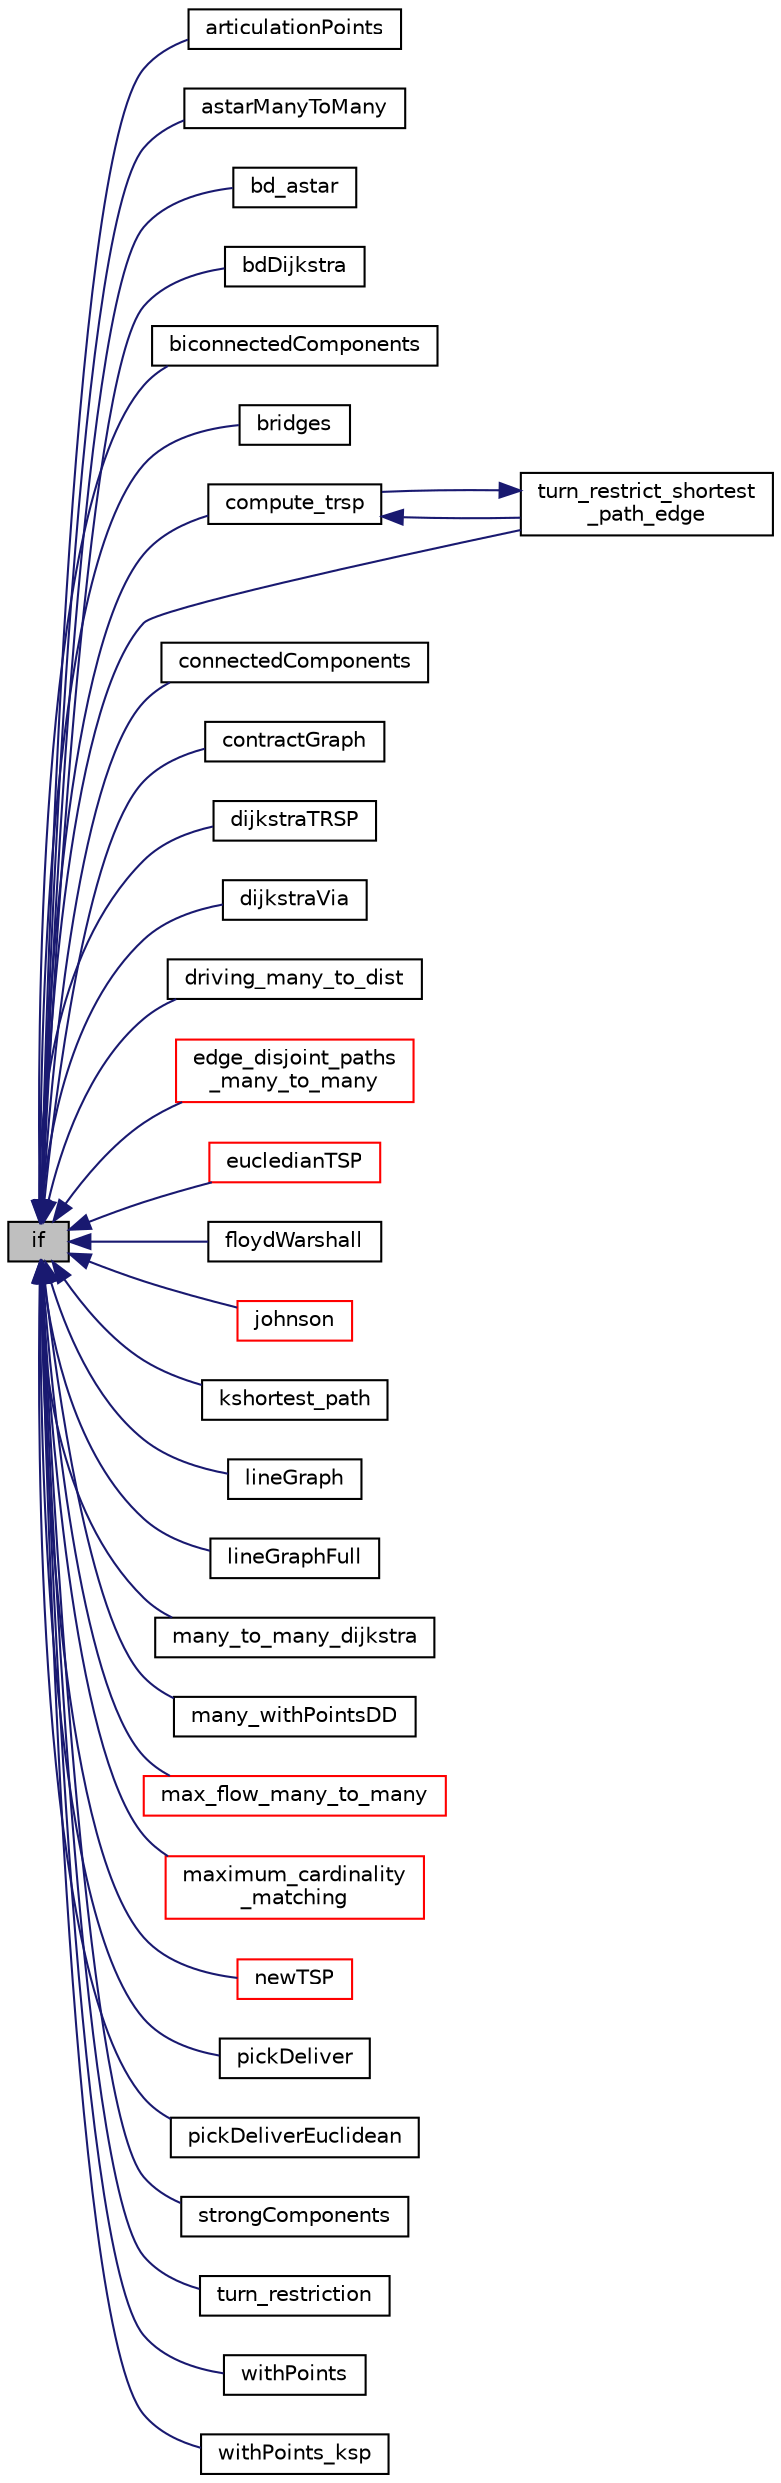 digraph "if"
{
  edge [fontname="Helvetica",fontsize="10",labelfontname="Helvetica",labelfontsize="10"];
  node [fontname="Helvetica",fontsize="10",shape=record];
  rankdir="LR";
  Node1 [label="if",height=0.2,width=0.4,color="black", fillcolor="grey75", style="filled", fontcolor="black"];
  Node1 -> Node2 [dir="back",color="midnightblue",fontsize="10",style="solid",fontname="Helvetica"];
  Node2 [label="articulationPoints",height=0.2,width=0.4,color="black", fillcolor="white", style="filled",URL="$articulationPoints_8c.html#a949aadbd044600898b8d57d7fb780591",tooltip="postgres_connection.h "];
  Node1 -> Node3 [dir="back",color="midnightblue",fontsize="10",style="solid",fontname="Helvetica"];
  Node3 [label="astarManyToMany",height=0.2,width=0.4,color="black", fillcolor="white", style="filled",URL="$astar_8c.html#adbf9c70afae231caaa6d9fd3d343f47c"];
  Node1 -> Node4 [dir="back",color="midnightblue",fontsize="10",style="solid",fontname="Helvetica"];
  Node4 [label="bd_astar",height=0.2,width=0.4,color="black", fillcolor="white", style="filled",URL="$bdAstar_8c.html#a330536d15ec4a98cfcedec686dd1beca"];
  Node1 -> Node5 [dir="back",color="midnightblue",fontsize="10",style="solid",fontname="Helvetica"];
  Node5 [label="bdDijkstra",height=0.2,width=0.4,color="black", fillcolor="white", style="filled",URL="$bdDijkstra_8c.html#a15c450e8b0f1fc7425706793227c48a5"];
  Node1 -> Node6 [dir="back",color="midnightblue",fontsize="10",style="solid",fontname="Helvetica"];
  Node6 [label="biconnectedComponents",height=0.2,width=0.4,color="black", fillcolor="white", style="filled",URL="$biconnectedComponents_8c.html#abd0e2f6f4006b9bef24305df23ee66db",tooltip="postgres_connection.h "];
  Node1 -> Node7 [dir="back",color="midnightblue",fontsize="10",style="solid",fontname="Helvetica"];
  Node7 [label="bridges",height=0.2,width=0.4,color="black", fillcolor="white", style="filled",URL="$bridges_8c.html#a5dbe44d5a42d734213825965d978b2b9",tooltip="postgres_connection.h "];
  Node1 -> Node8 [dir="back",color="midnightblue",fontsize="10",style="solid",fontname="Helvetica"];
  Node8 [label="compute_trsp",height=0.2,width=0.4,color="black", fillcolor="white", style="filled",URL="$trsp_8c.html#af22a27dfd9329f65ede022007d5d2413"];
  Node8 -> Node9 [dir="back",color="midnightblue",fontsize="10",style="solid",fontname="Helvetica"];
  Node9 [label="turn_restrict_shortest\l_path_edge",height=0.2,width=0.4,color="black", fillcolor="white", style="filled",URL="$trsp_8c.html#a938bf6c15c229413b975362c1bc510ce"];
  Node9 -> Node8 [dir="back",color="midnightblue",fontsize="10",style="solid",fontname="Helvetica"];
  Node1 -> Node10 [dir="back",color="midnightblue",fontsize="10",style="solid",fontname="Helvetica"];
  Node10 [label="connectedComponents",height=0.2,width=0.4,color="black", fillcolor="white", style="filled",URL="$connectedComponents_8c.html#a5e0477c2969e990884e82d377264c37a",tooltip="postgres_connection.h "];
  Node1 -> Node11 [dir="back",color="midnightblue",fontsize="10",style="solid",fontname="Helvetica"];
  Node11 [label="contractGraph",height=0.2,width=0.4,color="black", fillcolor="white", style="filled",URL="$contractGraph_8c.html#a49d0cb0e1a6cc99c9e6cf4ecb9ba609b"];
  Node1 -> Node12 [dir="back",color="midnightblue",fontsize="10",style="solid",fontname="Helvetica"];
  Node12 [label="dijkstraTRSP",height=0.2,width=0.4,color="black", fillcolor="white", style="filled",URL="$dijkstraTRSP_8c.html#ac01a4c7d36e59e28dec0be125816db31",tooltip="postgres_connection.h "];
  Node1 -> Node13 [dir="back",color="midnightblue",fontsize="10",style="solid",fontname="Helvetica"];
  Node13 [label="dijkstraVia",height=0.2,width=0.4,color="black", fillcolor="white", style="filled",URL="$dijkstraVia_8c.html#ada3c99b7af59eabdb7bc8c62cc1cdb0a"];
  Node1 -> Node14 [dir="back",color="midnightblue",fontsize="10",style="solid",fontname="Helvetica"];
  Node14 [label="driving_many_to_dist",height=0.2,width=0.4,color="black", fillcolor="white", style="filled",URL="$many__to__dist__driving__distance_8c.html#aa06bcbb9f84b2c97db4ff61efb2851f0"];
  Node1 -> Node15 [dir="back",color="midnightblue",fontsize="10",style="solid",fontname="Helvetica"];
  Node15 [label="edge_disjoint_paths\l_many_to_many",height=0.2,width=0.4,color="red", fillcolor="white", style="filled",URL="$edge__disjoint__paths_8c.html#a428ef5f43c537f6aa69378581e302e65"];
  Node1 -> Node16 [dir="back",color="midnightblue",fontsize="10",style="solid",fontname="Helvetica"];
  Node16 [label="eucledianTSP",height=0.2,width=0.4,color="red", fillcolor="white", style="filled",URL="$eucledianTSP_8c.html#adf80487dfc6947bf2381c9a40302897b"];
  Node1 -> Node17 [dir="back",color="midnightblue",fontsize="10",style="solid",fontname="Helvetica"];
  Node17 [label="floydWarshall",height=0.2,width=0.4,color="black", fillcolor="white", style="filled",URL="$floydWarshall_8c.html#a658917e09af94c77c65736d7094d0084"];
  Node1 -> Node18 [dir="back",color="midnightblue",fontsize="10",style="solid",fontname="Helvetica"];
  Node18 [label="johnson",height=0.2,width=0.4,color="red", fillcolor="white", style="filled",URL="$johnson_8c.html#a0015d89bfe4db8a835ae5e01e5f582d5"];
  Node1 -> Node19 [dir="back",color="midnightblue",fontsize="10",style="solid",fontname="Helvetica"];
  Node19 [label="kshortest_path",height=0.2,width=0.4,color="black", fillcolor="white", style="filled",URL="$ksp_8c.html#a44f9fbe5816152227d56c4dbaea59e7d"];
  Node1 -> Node20 [dir="back",color="midnightblue",fontsize="10",style="solid",fontname="Helvetica"];
  Node20 [label="lineGraph",height=0.2,width=0.4,color="black", fillcolor="white", style="filled",URL="$lineGraph_8c.html#a0ccb6069f5d32ede9f4f1d24eaddca06",tooltip="postgres_connection.h "];
  Node1 -> Node21 [dir="back",color="midnightblue",fontsize="10",style="solid",fontname="Helvetica"];
  Node21 [label="lineGraphFull",height=0.2,width=0.4,color="black", fillcolor="white", style="filled",URL="$lineGraphFull_8c.html#a337d9496ccf3fd17bf9bde910d1916d9"];
  Node1 -> Node22 [dir="back",color="midnightblue",fontsize="10",style="solid",fontname="Helvetica"];
  Node22 [label="many_to_many_dijkstra",height=0.2,width=0.4,color="black", fillcolor="white", style="filled",URL="$dijkstra_8c.html#a1bb7c1d86b852022aeb2f209c3528417"];
  Node1 -> Node23 [dir="back",color="midnightblue",fontsize="10",style="solid",fontname="Helvetica"];
  Node23 [label="many_withPointsDD",height=0.2,width=0.4,color="black", fillcolor="white", style="filled",URL="$many__to__dist__withPointsDD_8c.html#ad2891d45a1da4a420ccac452fc92259f"];
  Node1 -> Node24 [dir="back",color="midnightblue",fontsize="10",style="solid",fontname="Helvetica"];
  Node24 [label="max_flow_many_to_many",height=0.2,width=0.4,color="red", fillcolor="white", style="filled",URL="$max__flow_8c.html#a681248d427de12e71817df02076246d9"];
  Node1 -> Node25 [dir="back",color="midnightblue",fontsize="10",style="solid",fontname="Helvetica"];
  Node25 [label="maximum_cardinality\l_matching",height=0.2,width=0.4,color="red", fillcolor="white", style="filled",URL="$maximum__cardinality__matching_8c.html#abecab1857778932b653593abda4dde28"];
  Node1 -> Node26 [dir="back",color="midnightblue",fontsize="10",style="solid",fontname="Helvetica"];
  Node26 [label="newTSP",height=0.2,width=0.4,color="red", fillcolor="white", style="filled",URL="$newTSP_8c.html#a828abbb0dd60d155e407b9c264994cf1"];
  Node1 -> Node27 [dir="back",color="midnightblue",fontsize="10",style="solid",fontname="Helvetica"];
  Node27 [label="pickDeliver",height=0.2,width=0.4,color="black", fillcolor="white", style="filled",URL="$pickDeliver_8c.html#a7a053147dbbef85c2a19449d5300b785"];
  Node1 -> Node28 [dir="back",color="midnightblue",fontsize="10",style="solid",fontname="Helvetica"];
  Node28 [label="pickDeliverEuclidean",height=0.2,width=0.4,color="black", fillcolor="white", style="filled",URL="$pickDeliverEuclidean_8c.html#a9dab1ef459721270f9983aca53c49112"];
  Node1 -> Node29 [dir="back",color="midnightblue",fontsize="10",style="solid",fontname="Helvetica"];
  Node29 [label="strongComponents",height=0.2,width=0.4,color="black", fillcolor="white", style="filled",URL="$strongComponents_8c.html#afe480bc4995e169ffeb9d3a798ab0d44",tooltip="postgres_connection.h "];
  Node1 -> Node9 [dir="back",color="midnightblue",fontsize="10",style="solid",fontname="Helvetica"];
  Node1 -> Node30 [dir="back",color="midnightblue",fontsize="10",style="solid",fontname="Helvetica"];
  Node30 [label="turn_restriction",height=0.2,width=0.4,color="black", fillcolor="white", style="filled",URL="$new__trsp_8c.html#af4c89ac067e86726831df12f92af3c5d"];
  Node1 -> Node31 [dir="back",color="midnightblue",fontsize="10",style="solid",fontname="Helvetica"];
  Node31 [label="withPoints",height=0.2,width=0.4,color="black", fillcolor="white", style="filled",URL="$withPoints_8c.html#aaab3ed3bcdef5263b2ac3bc56dcfe410"];
  Node1 -> Node32 [dir="back",color="midnightblue",fontsize="10",style="solid",fontname="Helvetica"];
  Node32 [label="withPoints_ksp",height=0.2,width=0.4,color="black", fillcolor="white", style="filled",URL="$withPoints__ksp_8c.html#ab57087c2c4297cb378bb89fae9e3d7fc"];
}
